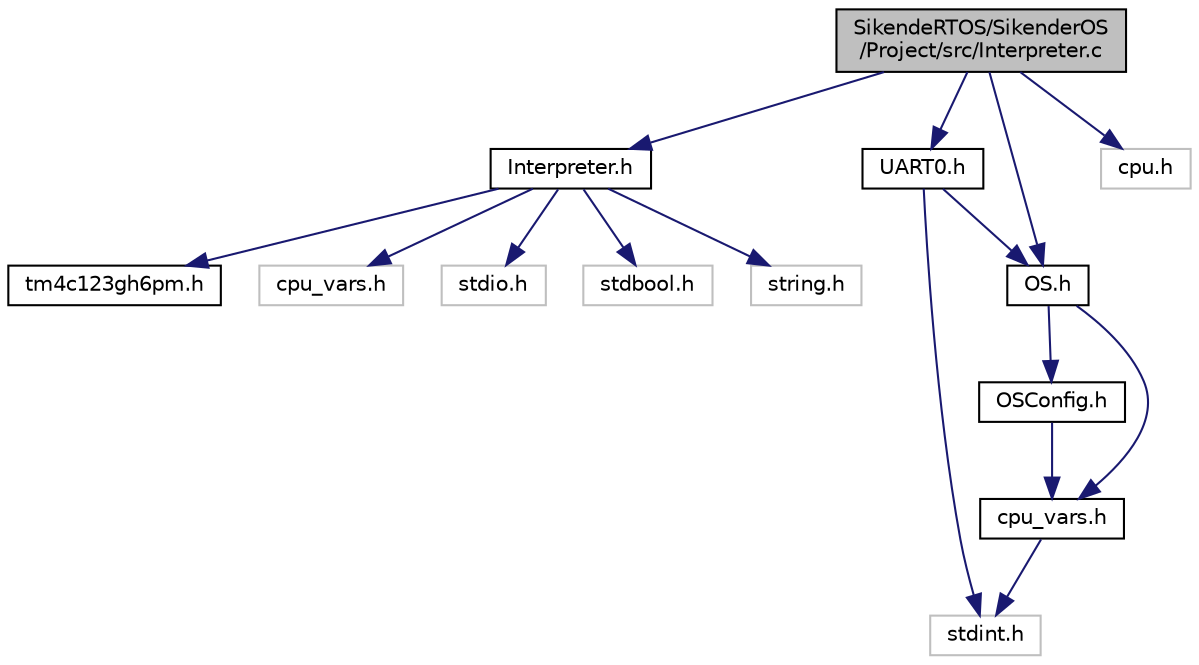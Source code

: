 digraph "SikendeRTOS/SikenderOS/Project/src/Interpreter.c"
{
 // LATEX_PDF_SIZE
  edge [fontname="Helvetica",fontsize="10",labelfontname="Helvetica",labelfontsize="10"];
  node [fontname="Helvetica",fontsize="10",shape=record];
  Node1 [label="SikendeRTOS/SikenderOS\l/Project/src/Interpreter.c",height=0.2,width=0.4,color="black", fillcolor="grey75", style="filled", fontcolor="black",tooltip="Runs on TM4C123 UART Command Line Interface."];
  Node1 -> Node2 [color="midnightblue",fontsize="10",style="solid",fontname="Helvetica"];
  Node2 [label="Interpreter.h",height=0.2,width=0.4,color="black", fillcolor="white", style="filled",URL="$_interpreter_8h.html",tooltip="Runs on TM4C123 Command line interface."];
  Node2 -> Node3 [color="midnightblue",fontsize="10",style="solid",fontname="Helvetica"];
  Node3 [label="tm4c123gh6pm.h",height=0.2,width=0.4,color="black", fillcolor="white", style="filled",URL="$tm4c123gh6pm_8h.html",tooltip="Register location header of TM4C123GH6PM."];
  Node2 -> Node4 [color="midnightblue",fontsize="10",style="solid",fontname="Helvetica"];
  Node4 [label="cpu_vars.h",height=0.2,width=0.4,color="grey75", fillcolor="white", style="filled",tooltip=" "];
  Node2 -> Node5 [color="midnightblue",fontsize="10",style="solid",fontname="Helvetica"];
  Node5 [label="stdio.h",height=0.2,width=0.4,color="grey75", fillcolor="white", style="filled",tooltip=" "];
  Node2 -> Node6 [color="midnightblue",fontsize="10",style="solid",fontname="Helvetica"];
  Node6 [label="stdbool.h",height=0.2,width=0.4,color="grey75", fillcolor="white", style="filled",tooltip=" "];
  Node2 -> Node7 [color="midnightblue",fontsize="10",style="solid",fontname="Helvetica"];
  Node7 [label="string.h",height=0.2,width=0.4,color="grey75", fillcolor="white", style="filled",tooltip=" "];
  Node1 -> Node8 [color="midnightblue",fontsize="10",style="solid",fontname="Helvetica"];
  Node8 [label="UART0.h",height=0.2,width=0.4,color="black", fillcolor="white", style="filled",URL="$_u_a_r_t0_8h.html",tooltip=" "];
  Node8 -> Node9 [color="midnightblue",fontsize="10",style="solid",fontname="Helvetica"];
  Node9 [label="stdint.h",height=0.2,width=0.4,color="grey75", fillcolor="white", style="filled",tooltip=" "];
  Node8 -> Node10 [color="midnightblue",fontsize="10",style="solid",fontname="Helvetica"];
  Node10 [label="OS.h",height=0.2,width=0.4,color="black", fillcolor="white", style="filled",URL="$_o_s_8h.html",tooltip="Functions for OS."];
  Node10 -> Node11 [color="midnightblue",fontsize="10",style="solid",fontname="Helvetica"];
  Node11 [label="OSConfig.h",height=0.2,width=0.4,color="black", fillcolor="white", style="filled",URL="$_o_s_config_8h.html",tooltip="Configuration setup for OS."];
  Node11 -> Node12 [color="midnightblue",fontsize="10",style="solid",fontname="Helvetica"];
  Node12 [label="cpu_vars.h",height=0.2,width=0.4,color="black", fillcolor="white", style="filled",URL="$_r_t_o_s_2inc_2cpu__vars_8h.html",tooltip="Contains CPU/Compilter variables."];
  Node12 -> Node9 [color="midnightblue",fontsize="10",style="solid",fontname="Helvetica"];
  Node10 -> Node12 [color="midnightblue",fontsize="10",style="solid",fontname="Helvetica"];
  Node1 -> Node10 [color="midnightblue",fontsize="10",style="solid",fontname="Helvetica"];
  Node1 -> Node13 [color="midnightblue",fontsize="10",style="solid",fontname="Helvetica"];
  Node13 [label="cpu.h",height=0.2,width=0.4,color="grey75", fillcolor="white", style="filled",tooltip=" "];
}
